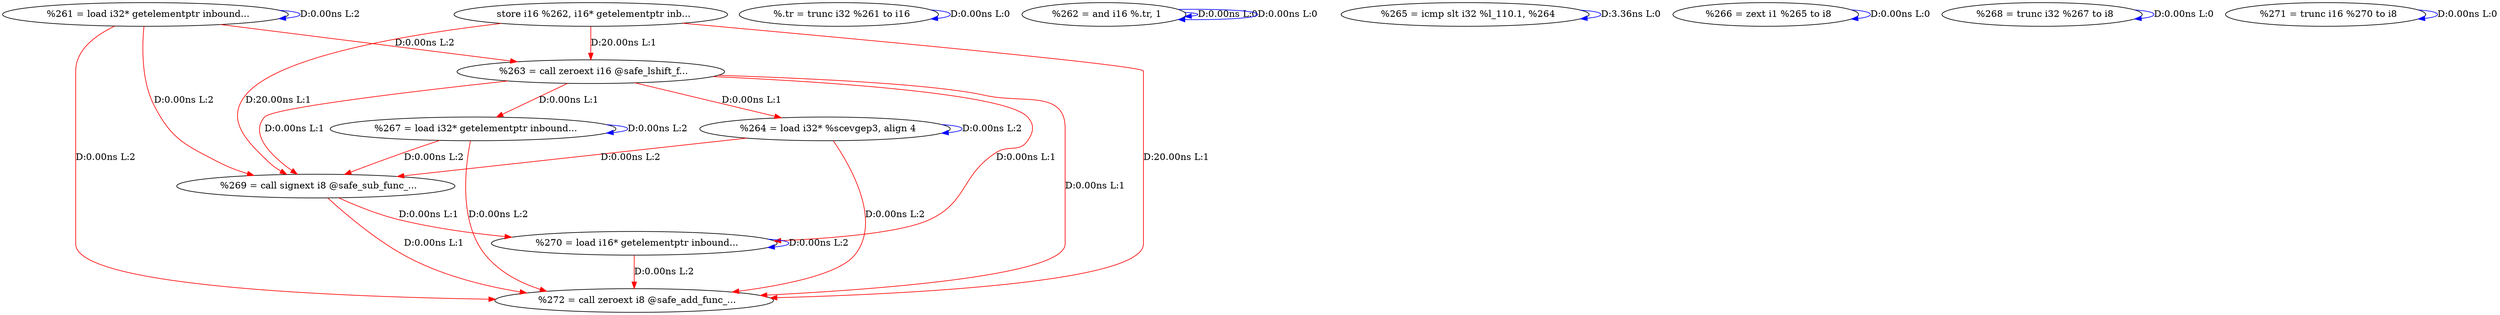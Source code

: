 digraph {
Node0x40bde60[label="  %261 = load i32* getelementptr inbound..."];
Node0x40bde60 -> Node0x40bde60[label="D:0.00ns L:2",color=blue];
Node0x40be1e0[label="  %263 = call zeroext i16 @safe_lshift_f..."];
Node0x40bde60 -> Node0x40be1e0[label="D:0.00ns L:2",color=red];
Node0x40be720[label="  %269 = call signext i8 @safe_sub_func_..."];
Node0x40bde60 -> Node0x40be720[label="D:0.00ns L:2",color=red];
Node0x40be9c0[label="  %272 = call zeroext i8 @safe_add_func_..."];
Node0x40bde60 -> Node0x40be9c0[label="D:0.00ns L:2",color=red];
Node0x40bdf40[label="  %.tr = trunc i32 %261 to i16"];
Node0x40bdf40 -> Node0x40bdf40[label="D:0.00ns L:0",color=blue];
Node0x40be020[label="  %262 = and i16 %.tr, 1"];
Node0x40be020 -> Node0x40be020[label="D:0.00ns L:0",color=blue];
Node0x40be020 -> Node0x40be020[label="D:0.00ns L:0",color=blue];
Node0x40be100[label="  store i16 %262, i16* getelementptr inb..."];
Node0x40be100 -> Node0x40be1e0[label="D:20.00ns L:1",color=red];
Node0x40be100 -> Node0x40be720[label="D:20.00ns L:1",color=red];
Node0x40be100 -> Node0x40be9c0[label="D:20.00ns L:1",color=red];
Node0x40be2c0[label="  %264 = load i32* %scevgep3, align 4"];
Node0x40be1e0 -> Node0x40be2c0[label="D:0.00ns L:1",color=red];
Node0x40be560[label="  %267 = load i32* getelementptr inbound..."];
Node0x40be1e0 -> Node0x40be560[label="D:0.00ns L:1",color=red];
Node0x40be1e0 -> Node0x40be720[label="D:0.00ns L:1",color=red];
Node0x40be800[label="  %270 = load i16* getelementptr inbound..."];
Node0x40be1e0 -> Node0x40be800[label="D:0.00ns L:1",color=red];
Node0x40be1e0 -> Node0x40be9c0[label="D:0.00ns L:1",color=red];
Node0x40be2c0 -> Node0x40be2c0[label="D:0.00ns L:2",color=blue];
Node0x40be2c0 -> Node0x40be720[label="D:0.00ns L:2",color=red];
Node0x40be2c0 -> Node0x40be9c0[label="D:0.00ns L:2",color=red];
Node0x40be3a0[label="  %265 = icmp slt i32 %l_110.1, %264"];
Node0x40be3a0 -> Node0x40be3a0[label="D:3.36ns L:0",color=blue];
Node0x40be480[label="  %266 = zext i1 %265 to i8"];
Node0x40be480 -> Node0x40be480[label="D:0.00ns L:0",color=blue];
Node0x40be560 -> Node0x40be560[label="D:0.00ns L:2",color=blue];
Node0x40be560 -> Node0x40be720[label="D:0.00ns L:2",color=red];
Node0x40be560 -> Node0x40be9c0[label="D:0.00ns L:2",color=red];
Node0x40be640[label="  %268 = trunc i32 %267 to i8"];
Node0x40be640 -> Node0x40be640[label="D:0.00ns L:0",color=blue];
Node0x40be720 -> Node0x40be800[label="D:0.00ns L:1",color=red];
Node0x40be720 -> Node0x40be9c0[label="D:0.00ns L:1",color=red];
Node0x40be800 -> Node0x40be800[label="D:0.00ns L:2",color=blue];
Node0x40be800 -> Node0x40be9c0[label="D:0.00ns L:2",color=red];
Node0x40be8e0[label="  %271 = trunc i16 %270 to i8"];
Node0x40be8e0 -> Node0x40be8e0[label="D:0.00ns L:0",color=blue];
}
